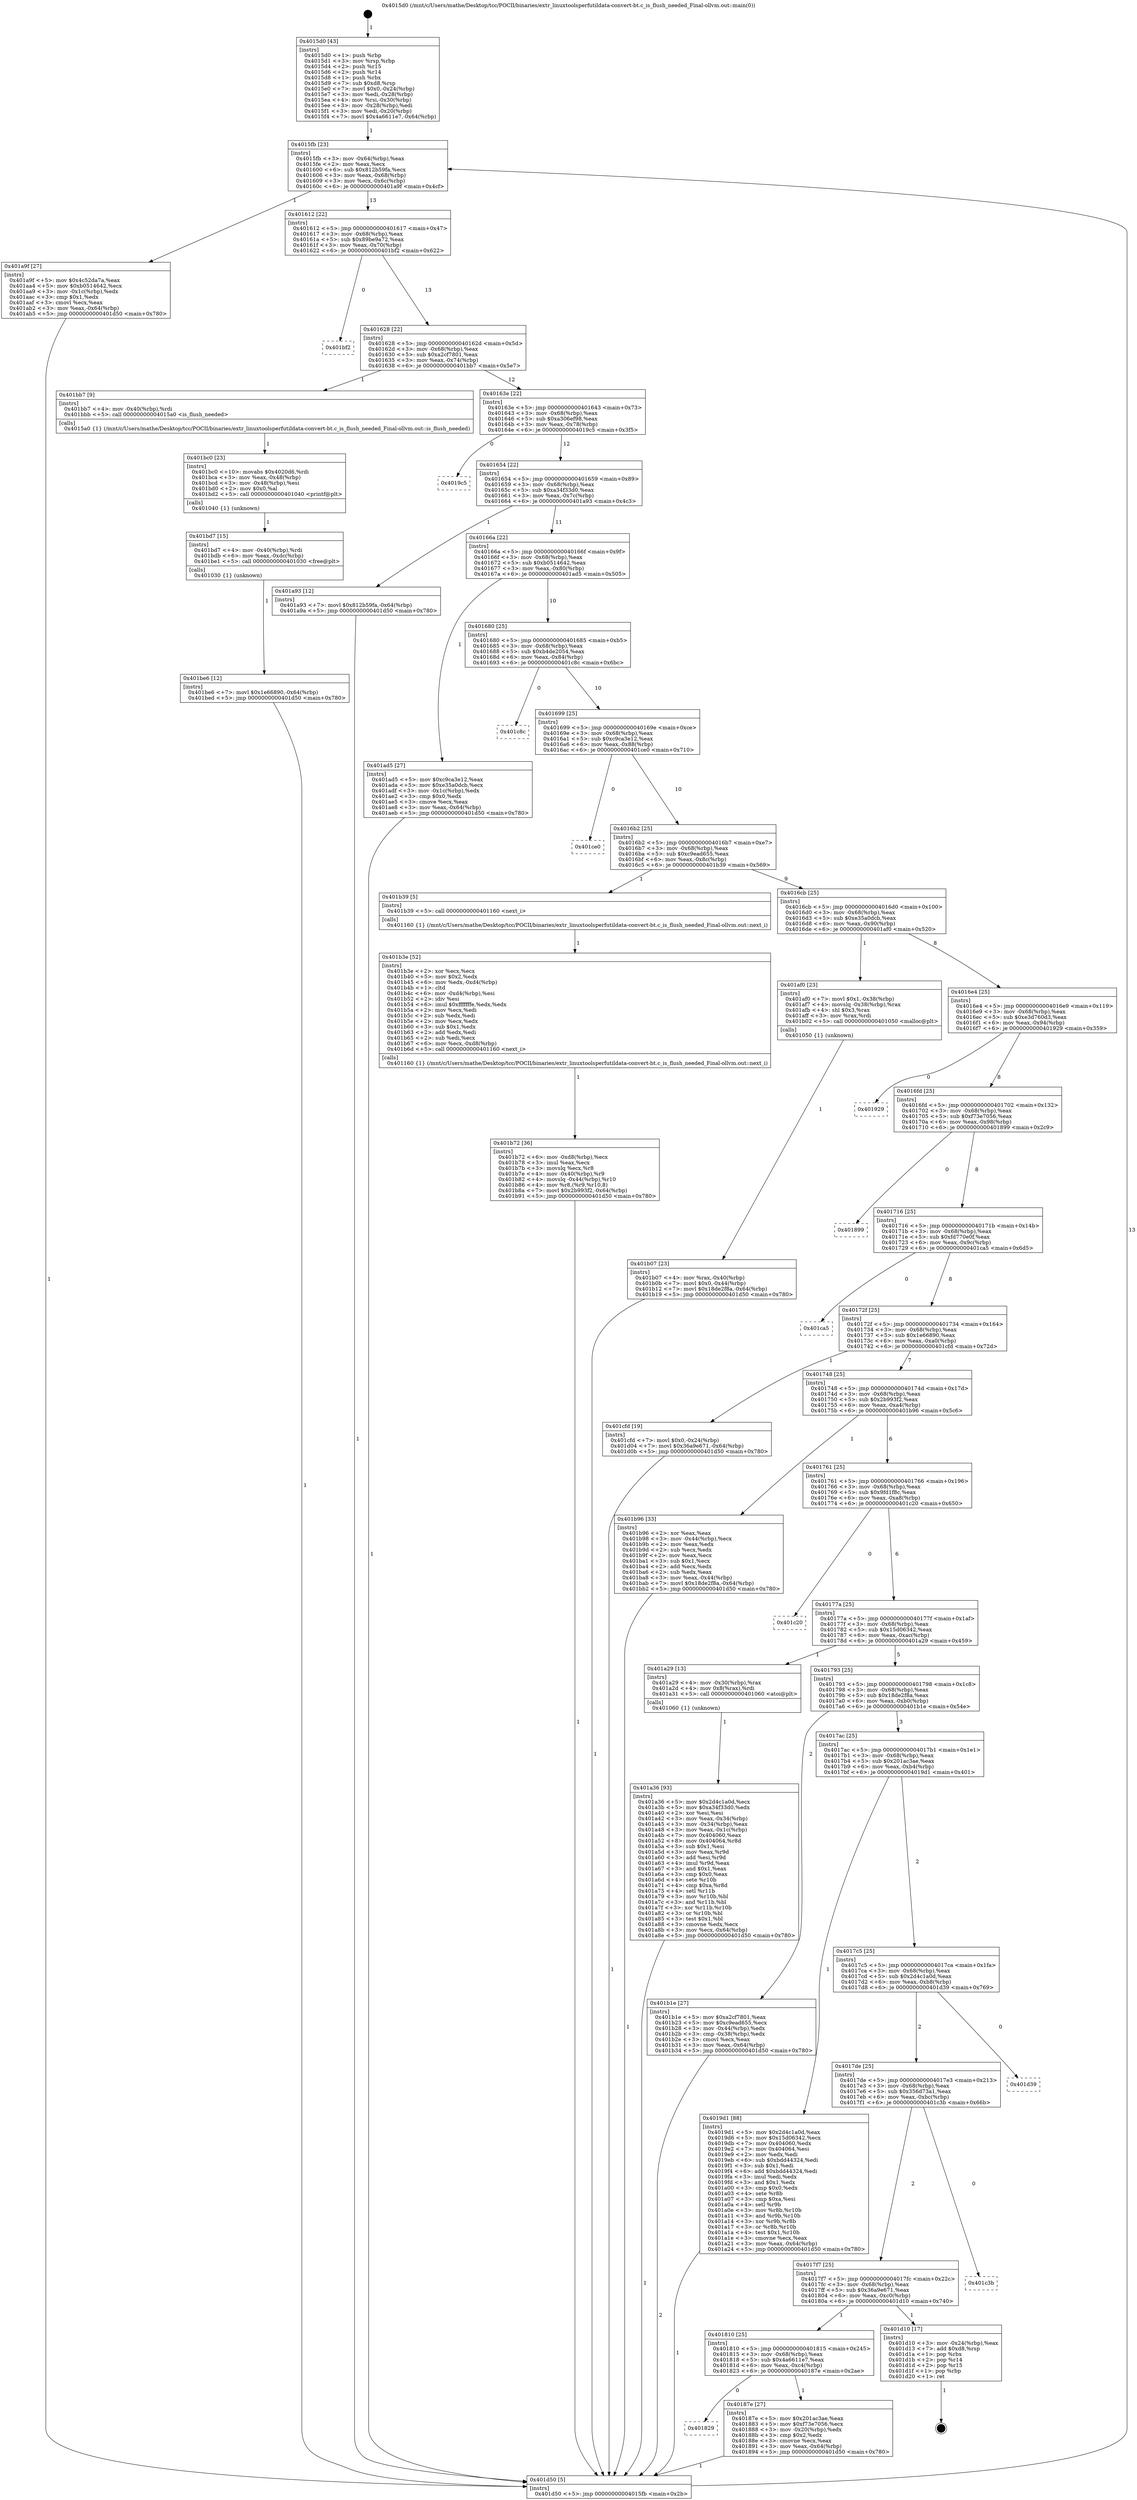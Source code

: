 digraph "0x4015d0" {
  label = "0x4015d0 (/mnt/c/Users/mathe/Desktop/tcc/POCII/binaries/extr_linuxtoolsperfutildata-convert-bt.c_is_flush_needed_Final-ollvm.out::main(0))"
  labelloc = "t"
  node[shape=record]

  Entry [label="",width=0.3,height=0.3,shape=circle,fillcolor=black,style=filled]
  "0x4015fb" [label="{
     0x4015fb [23]\l
     | [instrs]\l
     &nbsp;&nbsp;0x4015fb \<+3\>: mov -0x64(%rbp),%eax\l
     &nbsp;&nbsp;0x4015fe \<+2\>: mov %eax,%ecx\l
     &nbsp;&nbsp;0x401600 \<+6\>: sub $0x812b59fa,%ecx\l
     &nbsp;&nbsp;0x401606 \<+3\>: mov %eax,-0x68(%rbp)\l
     &nbsp;&nbsp;0x401609 \<+3\>: mov %ecx,-0x6c(%rbp)\l
     &nbsp;&nbsp;0x40160c \<+6\>: je 0000000000401a9f \<main+0x4cf\>\l
  }"]
  "0x401a9f" [label="{
     0x401a9f [27]\l
     | [instrs]\l
     &nbsp;&nbsp;0x401a9f \<+5\>: mov $0x4c52da7a,%eax\l
     &nbsp;&nbsp;0x401aa4 \<+5\>: mov $0xb0514642,%ecx\l
     &nbsp;&nbsp;0x401aa9 \<+3\>: mov -0x1c(%rbp),%edx\l
     &nbsp;&nbsp;0x401aac \<+3\>: cmp $0x1,%edx\l
     &nbsp;&nbsp;0x401aaf \<+3\>: cmovl %ecx,%eax\l
     &nbsp;&nbsp;0x401ab2 \<+3\>: mov %eax,-0x64(%rbp)\l
     &nbsp;&nbsp;0x401ab5 \<+5\>: jmp 0000000000401d50 \<main+0x780\>\l
  }"]
  "0x401612" [label="{
     0x401612 [22]\l
     | [instrs]\l
     &nbsp;&nbsp;0x401612 \<+5\>: jmp 0000000000401617 \<main+0x47\>\l
     &nbsp;&nbsp;0x401617 \<+3\>: mov -0x68(%rbp),%eax\l
     &nbsp;&nbsp;0x40161a \<+5\>: sub $0x89be9a72,%eax\l
     &nbsp;&nbsp;0x40161f \<+3\>: mov %eax,-0x70(%rbp)\l
     &nbsp;&nbsp;0x401622 \<+6\>: je 0000000000401bf2 \<main+0x622\>\l
  }"]
  Exit [label="",width=0.3,height=0.3,shape=circle,fillcolor=black,style=filled,peripheries=2]
  "0x401bf2" [label="{
     0x401bf2\l
  }", style=dashed]
  "0x401628" [label="{
     0x401628 [22]\l
     | [instrs]\l
     &nbsp;&nbsp;0x401628 \<+5\>: jmp 000000000040162d \<main+0x5d\>\l
     &nbsp;&nbsp;0x40162d \<+3\>: mov -0x68(%rbp),%eax\l
     &nbsp;&nbsp;0x401630 \<+5\>: sub $0xa2cf7801,%eax\l
     &nbsp;&nbsp;0x401635 \<+3\>: mov %eax,-0x74(%rbp)\l
     &nbsp;&nbsp;0x401638 \<+6\>: je 0000000000401bb7 \<main+0x5e7\>\l
  }"]
  "0x401be6" [label="{
     0x401be6 [12]\l
     | [instrs]\l
     &nbsp;&nbsp;0x401be6 \<+7\>: movl $0x1e66890,-0x64(%rbp)\l
     &nbsp;&nbsp;0x401bed \<+5\>: jmp 0000000000401d50 \<main+0x780\>\l
  }"]
  "0x401bb7" [label="{
     0x401bb7 [9]\l
     | [instrs]\l
     &nbsp;&nbsp;0x401bb7 \<+4\>: mov -0x40(%rbp),%rdi\l
     &nbsp;&nbsp;0x401bbb \<+5\>: call 00000000004015a0 \<is_flush_needed\>\l
     | [calls]\l
     &nbsp;&nbsp;0x4015a0 \{1\} (/mnt/c/Users/mathe/Desktop/tcc/POCII/binaries/extr_linuxtoolsperfutildata-convert-bt.c_is_flush_needed_Final-ollvm.out::is_flush_needed)\l
  }"]
  "0x40163e" [label="{
     0x40163e [22]\l
     | [instrs]\l
     &nbsp;&nbsp;0x40163e \<+5\>: jmp 0000000000401643 \<main+0x73\>\l
     &nbsp;&nbsp;0x401643 \<+3\>: mov -0x68(%rbp),%eax\l
     &nbsp;&nbsp;0x401646 \<+5\>: sub $0xa306ef98,%eax\l
     &nbsp;&nbsp;0x40164b \<+3\>: mov %eax,-0x78(%rbp)\l
     &nbsp;&nbsp;0x40164e \<+6\>: je 00000000004019c5 \<main+0x3f5\>\l
  }"]
  "0x401bd7" [label="{
     0x401bd7 [15]\l
     | [instrs]\l
     &nbsp;&nbsp;0x401bd7 \<+4\>: mov -0x40(%rbp),%rdi\l
     &nbsp;&nbsp;0x401bdb \<+6\>: mov %eax,-0xdc(%rbp)\l
     &nbsp;&nbsp;0x401be1 \<+5\>: call 0000000000401030 \<free@plt\>\l
     | [calls]\l
     &nbsp;&nbsp;0x401030 \{1\} (unknown)\l
  }"]
  "0x4019c5" [label="{
     0x4019c5\l
  }", style=dashed]
  "0x401654" [label="{
     0x401654 [22]\l
     | [instrs]\l
     &nbsp;&nbsp;0x401654 \<+5\>: jmp 0000000000401659 \<main+0x89\>\l
     &nbsp;&nbsp;0x401659 \<+3\>: mov -0x68(%rbp),%eax\l
     &nbsp;&nbsp;0x40165c \<+5\>: sub $0xa34f33d0,%eax\l
     &nbsp;&nbsp;0x401661 \<+3\>: mov %eax,-0x7c(%rbp)\l
     &nbsp;&nbsp;0x401664 \<+6\>: je 0000000000401a93 \<main+0x4c3\>\l
  }"]
  "0x401bc0" [label="{
     0x401bc0 [23]\l
     | [instrs]\l
     &nbsp;&nbsp;0x401bc0 \<+10\>: movabs $0x4020d6,%rdi\l
     &nbsp;&nbsp;0x401bca \<+3\>: mov %eax,-0x48(%rbp)\l
     &nbsp;&nbsp;0x401bcd \<+3\>: mov -0x48(%rbp),%esi\l
     &nbsp;&nbsp;0x401bd0 \<+2\>: mov $0x0,%al\l
     &nbsp;&nbsp;0x401bd2 \<+5\>: call 0000000000401040 \<printf@plt\>\l
     | [calls]\l
     &nbsp;&nbsp;0x401040 \{1\} (unknown)\l
  }"]
  "0x401a93" [label="{
     0x401a93 [12]\l
     | [instrs]\l
     &nbsp;&nbsp;0x401a93 \<+7\>: movl $0x812b59fa,-0x64(%rbp)\l
     &nbsp;&nbsp;0x401a9a \<+5\>: jmp 0000000000401d50 \<main+0x780\>\l
  }"]
  "0x40166a" [label="{
     0x40166a [22]\l
     | [instrs]\l
     &nbsp;&nbsp;0x40166a \<+5\>: jmp 000000000040166f \<main+0x9f\>\l
     &nbsp;&nbsp;0x40166f \<+3\>: mov -0x68(%rbp),%eax\l
     &nbsp;&nbsp;0x401672 \<+5\>: sub $0xb0514642,%eax\l
     &nbsp;&nbsp;0x401677 \<+3\>: mov %eax,-0x80(%rbp)\l
     &nbsp;&nbsp;0x40167a \<+6\>: je 0000000000401ad5 \<main+0x505\>\l
  }"]
  "0x401b72" [label="{
     0x401b72 [36]\l
     | [instrs]\l
     &nbsp;&nbsp;0x401b72 \<+6\>: mov -0xd8(%rbp),%ecx\l
     &nbsp;&nbsp;0x401b78 \<+3\>: imul %eax,%ecx\l
     &nbsp;&nbsp;0x401b7b \<+3\>: movslq %ecx,%r8\l
     &nbsp;&nbsp;0x401b7e \<+4\>: mov -0x40(%rbp),%r9\l
     &nbsp;&nbsp;0x401b82 \<+4\>: movslq -0x44(%rbp),%r10\l
     &nbsp;&nbsp;0x401b86 \<+4\>: mov %r8,(%r9,%r10,8)\l
     &nbsp;&nbsp;0x401b8a \<+7\>: movl $0x2b993f2,-0x64(%rbp)\l
     &nbsp;&nbsp;0x401b91 \<+5\>: jmp 0000000000401d50 \<main+0x780\>\l
  }"]
  "0x401ad5" [label="{
     0x401ad5 [27]\l
     | [instrs]\l
     &nbsp;&nbsp;0x401ad5 \<+5\>: mov $0xc9ca3e12,%eax\l
     &nbsp;&nbsp;0x401ada \<+5\>: mov $0xe35a0dcb,%ecx\l
     &nbsp;&nbsp;0x401adf \<+3\>: mov -0x1c(%rbp),%edx\l
     &nbsp;&nbsp;0x401ae2 \<+3\>: cmp $0x0,%edx\l
     &nbsp;&nbsp;0x401ae5 \<+3\>: cmove %ecx,%eax\l
     &nbsp;&nbsp;0x401ae8 \<+3\>: mov %eax,-0x64(%rbp)\l
     &nbsp;&nbsp;0x401aeb \<+5\>: jmp 0000000000401d50 \<main+0x780\>\l
  }"]
  "0x401680" [label="{
     0x401680 [25]\l
     | [instrs]\l
     &nbsp;&nbsp;0x401680 \<+5\>: jmp 0000000000401685 \<main+0xb5\>\l
     &nbsp;&nbsp;0x401685 \<+3\>: mov -0x68(%rbp),%eax\l
     &nbsp;&nbsp;0x401688 \<+5\>: sub $0xb4de2054,%eax\l
     &nbsp;&nbsp;0x40168d \<+6\>: mov %eax,-0x84(%rbp)\l
     &nbsp;&nbsp;0x401693 \<+6\>: je 0000000000401c8c \<main+0x6bc\>\l
  }"]
  "0x401b3e" [label="{
     0x401b3e [52]\l
     | [instrs]\l
     &nbsp;&nbsp;0x401b3e \<+2\>: xor %ecx,%ecx\l
     &nbsp;&nbsp;0x401b40 \<+5\>: mov $0x2,%edx\l
     &nbsp;&nbsp;0x401b45 \<+6\>: mov %edx,-0xd4(%rbp)\l
     &nbsp;&nbsp;0x401b4b \<+1\>: cltd\l
     &nbsp;&nbsp;0x401b4c \<+6\>: mov -0xd4(%rbp),%esi\l
     &nbsp;&nbsp;0x401b52 \<+2\>: idiv %esi\l
     &nbsp;&nbsp;0x401b54 \<+6\>: imul $0xfffffffe,%edx,%edx\l
     &nbsp;&nbsp;0x401b5a \<+2\>: mov %ecx,%edi\l
     &nbsp;&nbsp;0x401b5c \<+2\>: sub %edx,%edi\l
     &nbsp;&nbsp;0x401b5e \<+2\>: mov %ecx,%edx\l
     &nbsp;&nbsp;0x401b60 \<+3\>: sub $0x1,%edx\l
     &nbsp;&nbsp;0x401b63 \<+2\>: add %edx,%edi\l
     &nbsp;&nbsp;0x401b65 \<+2\>: sub %edi,%ecx\l
     &nbsp;&nbsp;0x401b67 \<+6\>: mov %ecx,-0xd8(%rbp)\l
     &nbsp;&nbsp;0x401b6d \<+5\>: call 0000000000401160 \<next_i\>\l
     | [calls]\l
     &nbsp;&nbsp;0x401160 \{1\} (/mnt/c/Users/mathe/Desktop/tcc/POCII/binaries/extr_linuxtoolsperfutildata-convert-bt.c_is_flush_needed_Final-ollvm.out::next_i)\l
  }"]
  "0x401c8c" [label="{
     0x401c8c\l
  }", style=dashed]
  "0x401699" [label="{
     0x401699 [25]\l
     | [instrs]\l
     &nbsp;&nbsp;0x401699 \<+5\>: jmp 000000000040169e \<main+0xce\>\l
     &nbsp;&nbsp;0x40169e \<+3\>: mov -0x68(%rbp),%eax\l
     &nbsp;&nbsp;0x4016a1 \<+5\>: sub $0xc9ca3e12,%eax\l
     &nbsp;&nbsp;0x4016a6 \<+6\>: mov %eax,-0x88(%rbp)\l
     &nbsp;&nbsp;0x4016ac \<+6\>: je 0000000000401ce0 \<main+0x710\>\l
  }"]
  "0x401b07" [label="{
     0x401b07 [23]\l
     | [instrs]\l
     &nbsp;&nbsp;0x401b07 \<+4\>: mov %rax,-0x40(%rbp)\l
     &nbsp;&nbsp;0x401b0b \<+7\>: movl $0x0,-0x44(%rbp)\l
     &nbsp;&nbsp;0x401b12 \<+7\>: movl $0x18de2f8a,-0x64(%rbp)\l
     &nbsp;&nbsp;0x401b19 \<+5\>: jmp 0000000000401d50 \<main+0x780\>\l
  }"]
  "0x401ce0" [label="{
     0x401ce0\l
  }", style=dashed]
  "0x4016b2" [label="{
     0x4016b2 [25]\l
     | [instrs]\l
     &nbsp;&nbsp;0x4016b2 \<+5\>: jmp 00000000004016b7 \<main+0xe7\>\l
     &nbsp;&nbsp;0x4016b7 \<+3\>: mov -0x68(%rbp),%eax\l
     &nbsp;&nbsp;0x4016ba \<+5\>: sub $0xc9ead655,%eax\l
     &nbsp;&nbsp;0x4016bf \<+6\>: mov %eax,-0x8c(%rbp)\l
     &nbsp;&nbsp;0x4016c5 \<+6\>: je 0000000000401b39 \<main+0x569\>\l
  }"]
  "0x401a36" [label="{
     0x401a36 [93]\l
     | [instrs]\l
     &nbsp;&nbsp;0x401a36 \<+5\>: mov $0x2d4c1a0d,%ecx\l
     &nbsp;&nbsp;0x401a3b \<+5\>: mov $0xa34f33d0,%edx\l
     &nbsp;&nbsp;0x401a40 \<+2\>: xor %esi,%esi\l
     &nbsp;&nbsp;0x401a42 \<+3\>: mov %eax,-0x34(%rbp)\l
     &nbsp;&nbsp;0x401a45 \<+3\>: mov -0x34(%rbp),%eax\l
     &nbsp;&nbsp;0x401a48 \<+3\>: mov %eax,-0x1c(%rbp)\l
     &nbsp;&nbsp;0x401a4b \<+7\>: mov 0x404060,%eax\l
     &nbsp;&nbsp;0x401a52 \<+8\>: mov 0x404064,%r8d\l
     &nbsp;&nbsp;0x401a5a \<+3\>: sub $0x1,%esi\l
     &nbsp;&nbsp;0x401a5d \<+3\>: mov %eax,%r9d\l
     &nbsp;&nbsp;0x401a60 \<+3\>: add %esi,%r9d\l
     &nbsp;&nbsp;0x401a63 \<+4\>: imul %r9d,%eax\l
     &nbsp;&nbsp;0x401a67 \<+3\>: and $0x1,%eax\l
     &nbsp;&nbsp;0x401a6a \<+3\>: cmp $0x0,%eax\l
     &nbsp;&nbsp;0x401a6d \<+4\>: sete %r10b\l
     &nbsp;&nbsp;0x401a71 \<+4\>: cmp $0xa,%r8d\l
     &nbsp;&nbsp;0x401a75 \<+4\>: setl %r11b\l
     &nbsp;&nbsp;0x401a79 \<+3\>: mov %r10b,%bl\l
     &nbsp;&nbsp;0x401a7c \<+3\>: and %r11b,%bl\l
     &nbsp;&nbsp;0x401a7f \<+3\>: xor %r11b,%r10b\l
     &nbsp;&nbsp;0x401a82 \<+3\>: or %r10b,%bl\l
     &nbsp;&nbsp;0x401a85 \<+3\>: test $0x1,%bl\l
     &nbsp;&nbsp;0x401a88 \<+3\>: cmovne %edx,%ecx\l
     &nbsp;&nbsp;0x401a8b \<+3\>: mov %ecx,-0x64(%rbp)\l
     &nbsp;&nbsp;0x401a8e \<+5\>: jmp 0000000000401d50 \<main+0x780\>\l
  }"]
  "0x401b39" [label="{
     0x401b39 [5]\l
     | [instrs]\l
     &nbsp;&nbsp;0x401b39 \<+5\>: call 0000000000401160 \<next_i\>\l
     | [calls]\l
     &nbsp;&nbsp;0x401160 \{1\} (/mnt/c/Users/mathe/Desktop/tcc/POCII/binaries/extr_linuxtoolsperfutildata-convert-bt.c_is_flush_needed_Final-ollvm.out::next_i)\l
  }"]
  "0x4016cb" [label="{
     0x4016cb [25]\l
     | [instrs]\l
     &nbsp;&nbsp;0x4016cb \<+5\>: jmp 00000000004016d0 \<main+0x100\>\l
     &nbsp;&nbsp;0x4016d0 \<+3\>: mov -0x68(%rbp),%eax\l
     &nbsp;&nbsp;0x4016d3 \<+5\>: sub $0xe35a0dcb,%eax\l
     &nbsp;&nbsp;0x4016d8 \<+6\>: mov %eax,-0x90(%rbp)\l
     &nbsp;&nbsp;0x4016de \<+6\>: je 0000000000401af0 \<main+0x520\>\l
  }"]
  "0x4015d0" [label="{
     0x4015d0 [43]\l
     | [instrs]\l
     &nbsp;&nbsp;0x4015d0 \<+1\>: push %rbp\l
     &nbsp;&nbsp;0x4015d1 \<+3\>: mov %rsp,%rbp\l
     &nbsp;&nbsp;0x4015d4 \<+2\>: push %r15\l
     &nbsp;&nbsp;0x4015d6 \<+2\>: push %r14\l
     &nbsp;&nbsp;0x4015d8 \<+1\>: push %rbx\l
     &nbsp;&nbsp;0x4015d9 \<+7\>: sub $0xd8,%rsp\l
     &nbsp;&nbsp;0x4015e0 \<+7\>: movl $0x0,-0x24(%rbp)\l
     &nbsp;&nbsp;0x4015e7 \<+3\>: mov %edi,-0x28(%rbp)\l
     &nbsp;&nbsp;0x4015ea \<+4\>: mov %rsi,-0x30(%rbp)\l
     &nbsp;&nbsp;0x4015ee \<+3\>: mov -0x28(%rbp),%edi\l
     &nbsp;&nbsp;0x4015f1 \<+3\>: mov %edi,-0x20(%rbp)\l
     &nbsp;&nbsp;0x4015f4 \<+7\>: movl $0x4a6611e7,-0x64(%rbp)\l
  }"]
  "0x401af0" [label="{
     0x401af0 [23]\l
     | [instrs]\l
     &nbsp;&nbsp;0x401af0 \<+7\>: movl $0x1,-0x38(%rbp)\l
     &nbsp;&nbsp;0x401af7 \<+4\>: movslq -0x38(%rbp),%rax\l
     &nbsp;&nbsp;0x401afb \<+4\>: shl $0x3,%rax\l
     &nbsp;&nbsp;0x401aff \<+3\>: mov %rax,%rdi\l
     &nbsp;&nbsp;0x401b02 \<+5\>: call 0000000000401050 \<malloc@plt\>\l
     | [calls]\l
     &nbsp;&nbsp;0x401050 \{1\} (unknown)\l
  }"]
  "0x4016e4" [label="{
     0x4016e4 [25]\l
     | [instrs]\l
     &nbsp;&nbsp;0x4016e4 \<+5\>: jmp 00000000004016e9 \<main+0x119\>\l
     &nbsp;&nbsp;0x4016e9 \<+3\>: mov -0x68(%rbp),%eax\l
     &nbsp;&nbsp;0x4016ec \<+5\>: sub $0xe3d760d3,%eax\l
     &nbsp;&nbsp;0x4016f1 \<+6\>: mov %eax,-0x94(%rbp)\l
     &nbsp;&nbsp;0x4016f7 \<+6\>: je 0000000000401929 \<main+0x359\>\l
  }"]
  "0x401d50" [label="{
     0x401d50 [5]\l
     | [instrs]\l
     &nbsp;&nbsp;0x401d50 \<+5\>: jmp 00000000004015fb \<main+0x2b\>\l
  }"]
  "0x401929" [label="{
     0x401929\l
  }", style=dashed]
  "0x4016fd" [label="{
     0x4016fd [25]\l
     | [instrs]\l
     &nbsp;&nbsp;0x4016fd \<+5\>: jmp 0000000000401702 \<main+0x132\>\l
     &nbsp;&nbsp;0x401702 \<+3\>: mov -0x68(%rbp),%eax\l
     &nbsp;&nbsp;0x401705 \<+5\>: sub $0xf73e7056,%eax\l
     &nbsp;&nbsp;0x40170a \<+6\>: mov %eax,-0x98(%rbp)\l
     &nbsp;&nbsp;0x401710 \<+6\>: je 0000000000401899 \<main+0x2c9\>\l
  }"]
  "0x401829" [label="{
     0x401829\l
  }", style=dashed]
  "0x401899" [label="{
     0x401899\l
  }", style=dashed]
  "0x401716" [label="{
     0x401716 [25]\l
     | [instrs]\l
     &nbsp;&nbsp;0x401716 \<+5\>: jmp 000000000040171b \<main+0x14b\>\l
     &nbsp;&nbsp;0x40171b \<+3\>: mov -0x68(%rbp),%eax\l
     &nbsp;&nbsp;0x40171e \<+5\>: sub $0xfd770e0f,%eax\l
     &nbsp;&nbsp;0x401723 \<+6\>: mov %eax,-0x9c(%rbp)\l
     &nbsp;&nbsp;0x401729 \<+6\>: je 0000000000401ca5 \<main+0x6d5\>\l
  }"]
  "0x40187e" [label="{
     0x40187e [27]\l
     | [instrs]\l
     &nbsp;&nbsp;0x40187e \<+5\>: mov $0x201ac3ae,%eax\l
     &nbsp;&nbsp;0x401883 \<+5\>: mov $0xf73e7056,%ecx\l
     &nbsp;&nbsp;0x401888 \<+3\>: mov -0x20(%rbp),%edx\l
     &nbsp;&nbsp;0x40188b \<+3\>: cmp $0x2,%edx\l
     &nbsp;&nbsp;0x40188e \<+3\>: cmovne %ecx,%eax\l
     &nbsp;&nbsp;0x401891 \<+3\>: mov %eax,-0x64(%rbp)\l
     &nbsp;&nbsp;0x401894 \<+5\>: jmp 0000000000401d50 \<main+0x780\>\l
  }"]
  "0x401ca5" [label="{
     0x401ca5\l
  }", style=dashed]
  "0x40172f" [label="{
     0x40172f [25]\l
     | [instrs]\l
     &nbsp;&nbsp;0x40172f \<+5\>: jmp 0000000000401734 \<main+0x164\>\l
     &nbsp;&nbsp;0x401734 \<+3\>: mov -0x68(%rbp),%eax\l
     &nbsp;&nbsp;0x401737 \<+5\>: sub $0x1e66890,%eax\l
     &nbsp;&nbsp;0x40173c \<+6\>: mov %eax,-0xa0(%rbp)\l
     &nbsp;&nbsp;0x401742 \<+6\>: je 0000000000401cfd \<main+0x72d\>\l
  }"]
  "0x401810" [label="{
     0x401810 [25]\l
     | [instrs]\l
     &nbsp;&nbsp;0x401810 \<+5\>: jmp 0000000000401815 \<main+0x245\>\l
     &nbsp;&nbsp;0x401815 \<+3\>: mov -0x68(%rbp),%eax\l
     &nbsp;&nbsp;0x401818 \<+5\>: sub $0x4a6611e7,%eax\l
     &nbsp;&nbsp;0x40181d \<+6\>: mov %eax,-0xc4(%rbp)\l
     &nbsp;&nbsp;0x401823 \<+6\>: je 000000000040187e \<main+0x2ae\>\l
  }"]
  "0x401cfd" [label="{
     0x401cfd [19]\l
     | [instrs]\l
     &nbsp;&nbsp;0x401cfd \<+7\>: movl $0x0,-0x24(%rbp)\l
     &nbsp;&nbsp;0x401d04 \<+7\>: movl $0x36a9e671,-0x64(%rbp)\l
     &nbsp;&nbsp;0x401d0b \<+5\>: jmp 0000000000401d50 \<main+0x780\>\l
  }"]
  "0x401748" [label="{
     0x401748 [25]\l
     | [instrs]\l
     &nbsp;&nbsp;0x401748 \<+5\>: jmp 000000000040174d \<main+0x17d\>\l
     &nbsp;&nbsp;0x40174d \<+3\>: mov -0x68(%rbp),%eax\l
     &nbsp;&nbsp;0x401750 \<+5\>: sub $0x2b993f2,%eax\l
     &nbsp;&nbsp;0x401755 \<+6\>: mov %eax,-0xa4(%rbp)\l
     &nbsp;&nbsp;0x40175b \<+6\>: je 0000000000401b96 \<main+0x5c6\>\l
  }"]
  "0x401d10" [label="{
     0x401d10 [17]\l
     | [instrs]\l
     &nbsp;&nbsp;0x401d10 \<+3\>: mov -0x24(%rbp),%eax\l
     &nbsp;&nbsp;0x401d13 \<+7\>: add $0xd8,%rsp\l
     &nbsp;&nbsp;0x401d1a \<+1\>: pop %rbx\l
     &nbsp;&nbsp;0x401d1b \<+2\>: pop %r14\l
     &nbsp;&nbsp;0x401d1d \<+2\>: pop %r15\l
     &nbsp;&nbsp;0x401d1f \<+1\>: pop %rbp\l
     &nbsp;&nbsp;0x401d20 \<+1\>: ret\l
  }"]
  "0x401b96" [label="{
     0x401b96 [33]\l
     | [instrs]\l
     &nbsp;&nbsp;0x401b96 \<+2\>: xor %eax,%eax\l
     &nbsp;&nbsp;0x401b98 \<+3\>: mov -0x44(%rbp),%ecx\l
     &nbsp;&nbsp;0x401b9b \<+2\>: mov %eax,%edx\l
     &nbsp;&nbsp;0x401b9d \<+2\>: sub %ecx,%edx\l
     &nbsp;&nbsp;0x401b9f \<+2\>: mov %eax,%ecx\l
     &nbsp;&nbsp;0x401ba1 \<+3\>: sub $0x1,%ecx\l
     &nbsp;&nbsp;0x401ba4 \<+2\>: add %ecx,%edx\l
     &nbsp;&nbsp;0x401ba6 \<+2\>: sub %edx,%eax\l
     &nbsp;&nbsp;0x401ba8 \<+3\>: mov %eax,-0x44(%rbp)\l
     &nbsp;&nbsp;0x401bab \<+7\>: movl $0x18de2f8a,-0x64(%rbp)\l
     &nbsp;&nbsp;0x401bb2 \<+5\>: jmp 0000000000401d50 \<main+0x780\>\l
  }"]
  "0x401761" [label="{
     0x401761 [25]\l
     | [instrs]\l
     &nbsp;&nbsp;0x401761 \<+5\>: jmp 0000000000401766 \<main+0x196\>\l
     &nbsp;&nbsp;0x401766 \<+3\>: mov -0x68(%rbp),%eax\l
     &nbsp;&nbsp;0x401769 \<+5\>: sub $0x9fd1f8c,%eax\l
     &nbsp;&nbsp;0x40176e \<+6\>: mov %eax,-0xa8(%rbp)\l
     &nbsp;&nbsp;0x401774 \<+6\>: je 0000000000401c20 \<main+0x650\>\l
  }"]
  "0x4017f7" [label="{
     0x4017f7 [25]\l
     | [instrs]\l
     &nbsp;&nbsp;0x4017f7 \<+5\>: jmp 00000000004017fc \<main+0x22c\>\l
     &nbsp;&nbsp;0x4017fc \<+3\>: mov -0x68(%rbp),%eax\l
     &nbsp;&nbsp;0x4017ff \<+5\>: sub $0x36a9e671,%eax\l
     &nbsp;&nbsp;0x401804 \<+6\>: mov %eax,-0xc0(%rbp)\l
     &nbsp;&nbsp;0x40180a \<+6\>: je 0000000000401d10 \<main+0x740\>\l
  }"]
  "0x401c20" [label="{
     0x401c20\l
  }", style=dashed]
  "0x40177a" [label="{
     0x40177a [25]\l
     | [instrs]\l
     &nbsp;&nbsp;0x40177a \<+5\>: jmp 000000000040177f \<main+0x1af\>\l
     &nbsp;&nbsp;0x40177f \<+3\>: mov -0x68(%rbp),%eax\l
     &nbsp;&nbsp;0x401782 \<+5\>: sub $0x15d06342,%eax\l
     &nbsp;&nbsp;0x401787 \<+6\>: mov %eax,-0xac(%rbp)\l
     &nbsp;&nbsp;0x40178d \<+6\>: je 0000000000401a29 \<main+0x459\>\l
  }"]
  "0x401c3b" [label="{
     0x401c3b\l
  }", style=dashed]
  "0x401a29" [label="{
     0x401a29 [13]\l
     | [instrs]\l
     &nbsp;&nbsp;0x401a29 \<+4\>: mov -0x30(%rbp),%rax\l
     &nbsp;&nbsp;0x401a2d \<+4\>: mov 0x8(%rax),%rdi\l
     &nbsp;&nbsp;0x401a31 \<+5\>: call 0000000000401060 \<atoi@plt\>\l
     | [calls]\l
     &nbsp;&nbsp;0x401060 \{1\} (unknown)\l
  }"]
  "0x401793" [label="{
     0x401793 [25]\l
     | [instrs]\l
     &nbsp;&nbsp;0x401793 \<+5\>: jmp 0000000000401798 \<main+0x1c8\>\l
     &nbsp;&nbsp;0x401798 \<+3\>: mov -0x68(%rbp),%eax\l
     &nbsp;&nbsp;0x40179b \<+5\>: sub $0x18de2f8a,%eax\l
     &nbsp;&nbsp;0x4017a0 \<+6\>: mov %eax,-0xb0(%rbp)\l
     &nbsp;&nbsp;0x4017a6 \<+6\>: je 0000000000401b1e \<main+0x54e\>\l
  }"]
  "0x4017de" [label="{
     0x4017de [25]\l
     | [instrs]\l
     &nbsp;&nbsp;0x4017de \<+5\>: jmp 00000000004017e3 \<main+0x213\>\l
     &nbsp;&nbsp;0x4017e3 \<+3\>: mov -0x68(%rbp),%eax\l
     &nbsp;&nbsp;0x4017e6 \<+5\>: sub $0x356d73a1,%eax\l
     &nbsp;&nbsp;0x4017eb \<+6\>: mov %eax,-0xbc(%rbp)\l
     &nbsp;&nbsp;0x4017f1 \<+6\>: je 0000000000401c3b \<main+0x66b\>\l
  }"]
  "0x401b1e" [label="{
     0x401b1e [27]\l
     | [instrs]\l
     &nbsp;&nbsp;0x401b1e \<+5\>: mov $0xa2cf7801,%eax\l
     &nbsp;&nbsp;0x401b23 \<+5\>: mov $0xc9ead655,%ecx\l
     &nbsp;&nbsp;0x401b28 \<+3\>: mov -0x44(%rbp),%edx\l
     &nbsp;&nbsp;0x401b2b \<+3\>: cmp -0x38(%rbp),%edx\l
     &nbsp;&nbsp;0x401b2e \<+3\>: cmovl %ecx,%eax\l
     &nbsp;&nbsp;0x401b31 \<+3\>: mov %eax,-0x64(%rbp)\l
     &nbsp;&nbsp;0x401b34 \<+5\>: jmp 0000000000401d50 \<main+0x780\>\l
  }"]
  "0x4017ac" [label="{
     0x4017ac [25]\l
     | [instrs]\l
     &nbsp;&nbsp;0x4017ac \<+5\>: jmp 00000000004017b1 \<main+0x1e1\>\l
     &nbsp;&nbsp;0x4017b1 \<+3\>: mov -0x68(%rbp),%eax\l
     &nbsp;&nbsp;0x4017b4 \<+5\>: sub $0x201ac3ae,%eax\l
     &nbsp;&nbsp;0x4017b9 \<+6\>: mov %eax,-0xb4(%rbp)\l
     &nbsp;&nbsp;0x4017bf \<+6\>: je 00000000004019d1 \<main+0x401\>\l
  }"]
  "0x401d39" [label="{
     0x401d39\l
  }", style=dashed]
  "0x4019d1" [label="{
     0x4019d1 [88]\l
     | [instrs]\l
     &nbsp;&nbsp;0x4019d1 \<+5\>: mov $0x2d4c1a0d,%eax\l
     &nbsp;&nbsp;0x4019d6 \<+5\>: mov $0x15d06342,%ecx\l
     &nbsp;&nbsp;0x4019db \<+7\>: mov 0x404060,%edx\l
     &nbsp;&nbsp;0x4019e2 \<+7\>: mov 0x404064,%esi\l
     &nbsp;&nbsp;0x4019e9 \<+2\>: mov %edx,%edi\l
     &nbsp;&nbsp;0x4019eb \<+6\>: sub $0xbdd44324,%edi\l
     &nbsp;&nbsp;0x4019f1 \<+3\>: sub $0x1,%edi\l
     &nbsp;&nbsp;0x4019f4 \<+6\>: add $0xbdd44324,%edi\l
     &nbsp;&nbsp;0x4019fa \<+3\>: imul %edi,%edx\l
     &nbsp;&nbsp;0x4019fd \<+3\>: and $0x1,%edx\l
     &nbsp;&nbsp;0x401a00 \<+3\>: cmp $0x0,%edx\l
     &nbsp;&nbsp;0x401a03 \<+4\>: sete %r8b\l
     &nbsp;&nbsp;0x401a07 \<+3\>: cmp $0xa,%esi\l
     &nbsp;&nbsp;0x401a0a \<+4\>: setl %r9b\l
     &nbsp;&nbsp;0x401a0e \<+3\>: mov %r8b,%r10b\l
     &nbsp;&nbsp;0x401a11 \<+3\>: and %r9b,%r10b\l
     &nbsp;&nbsp;0x401a14 \<+3\>: xor %r9b,%r8b\l
     &nbsp;&nbsp;0x401a17 \<+3\>: or %r8b,%r10b\l
     &nbsp;&nbsp;0x401a1a \<+4\>: test $0x1,%r10b\l
     &nbsp;&nbsp;0x401a1e \<+3\>: cmovne %ecx,%eax\l
     &nbsp;&nbsp;0x401a21 \<+3\>: mov %eax,-0x64(%rbp)\l
     &nbsp;&nbsp;0x401a24 \<+5\>: jmp 0000000000401d50 \<main+0x780\>\l
  }"]
  "0x4017c5" [label="{
     0x4017c5 [25]\l
     | [instrs]\l
     &nbsp;&nbsp;0x4017c5 \<+5\>: jmp 00000000004017ca \<main+0x1fa\>\l
     &nbsp;&nbsp;0x4017ca \<+3\>: mov -0x68(%rbp),%eax\l
     &nbsp;&nbsp;0x4017cd \<+5\>: sub $0x2d4c1a0d,%eax\l
     &nbsp;&nbsp;0x4017d2 \<+6\>: mov %eax,-0xb8(%rbp)\l
     &nbsp;&nbsp;0x4017d8 \<+6\>: je 0000000000401d39 \<main+0x769\>\l
  }"]
  Entry -> "0x4015d0" [label=" 1"]
  "0x4015fb" -> "0x401a9f" [label=" 1"]
  "0x4015fb" -> "0x401612" [label=" 13"]
  "0x401d10" -> Exit [label=" 1"]
  "0x401612" -> "0x401bf2" [label=" 0"]
  "0x401612" -> "0x401628" [label=" 13"]
  "0x401cfd" -> "0x401d50" [label=" 1"]
  "0x401628" -> "0x401bb7" [label=" 1"]
  "0x401628" -> "0x40163e" [label=" 12"]
  "0x401be6" -> "0x401d50" [label=" 1"]
  "0x40163e" -> "0x4019c5" [label=" 0"]
  "0x40163e" -> "0x401654" [label=" 12"]
  "0x401bd7" -> "0x401be6" [label=" 1"]
  "0x401654" -> "0x401a93" [label=" 1"]
  "0x401654" -> "0x40166a" [label=" 11"]
  "0x401bc0" -> "0x401bd7" [label=" 1"]
  "0x40166a" -> "0x401ad5" [label=" 1"]
  "0x40166a" -> "0x401680" [label=" 10"]
  "0x401bb7" -> "0x401bc0" [label=" 1"]
  "0x401680" -> "0x401c8c" [label=" 0"]
  "0x401680" -> "0x401699" [label=" 10"]
  "0x401b96" -> "0x401d50" [label=" 1"]
  "0x401699" -> "0x401ce0" [label=" 0"]
  "0x401699" -> "0x4016b2" [label=" 10"]
  "0x401b72" -> "0x401d50" [label=" 1"]
  "0x4016b2" -> "0x401b39" [label=" 1"]
  "0x4016b2" -> "0x4016cb" [label=" 9"]
  "0x401b3e" -> "0x401b72" [label=" 1"]
  "0x4016cb" -> "0x401af0" [label=" 1"]
  "0x4016cb" -> "0x4016e4" [label=" 8"]
  "0x401b39" -> "0x401b3e" [label=" 1"]
  "0x4016e4" -> "0x401929" [label=" 0"]
  "0x4016e4" -> "0x4016fd" [label=" 8"]
  "0x401b1e" -> "0x401d50" [label=" 2"]
  "0x4016fd" -> "0x401899" [label=" 0"]
  "0x4016fd" -> "0x401716" [label=" 8"]
  "0x401b07" -> "0x401d50" [label=" 1"]
  "0x401716" -> "0x401ca5" [label=" 0"]
  "0x401716" -> "0x40172f" [label=" 8"]
  "0x401af0" -> "0x401b07" [label=" 1"]
  "0x40172f" -> "0x401cfd" [label=" 1"]
  "0x40172f" -> "0x401748" [label=" 7"]
  "0x401a9f" -> "0x401d50" [label=" 1"]
  "0x401748" -> "0x401b96" [label=" 1"]
  "0x401748" -> "0x401761" [label=" 6"]
  "0x401a93" -> "0x401d50" [label=" 1"]
  "0x401761" -> "0x401c20" [label=" 0"]
  "0x401761" -> "0x40177a" [label=" 6"]
  "0x401a29" -> "0x401a36" [label=" 1"]
  "0x40177a" -> "0x401a29" [label=" 1"]
  "0x40177a" -> "0x401793" [label=" 5"]
  "0x4019d1" -> "0x401d50" [label=" 1"]
  "0x401793" -> "0x401b1e" [label=" 2"]
  "0x401793" -> "0x4017ac" [label=" 3"]
  "0x4015d0" -> "0x4015fb" [label=" 1"]
  "0x4017ac" -> "0x4019d1" [label=" 1"]
  "0x4017ac" -> "0x4017c5" [label=" 2"]
  "0x40187e" -> "0x401d50" [label=" 1"]
  "0x4017c5" -> "0x401d39" [label=" 0"]
  "0x4017c5" -> "0x4017de" [label=" 2"]
  "0x401d50" -> "0x4015fb" [label=" 13"]
  "0x4017de" -> "0x401c3b" [label=" 0"]
  "0x4017de" -> "0x4017f7" [label=" 2"]
  "0x401a36" -> "0x401d50" [label=" 1"]
  "0x4017f7" -> "0x401d10" [label=" 1"]
  "0x4017f7" -> "0x401810" [label=" 1"]
  "0x401ad5" -> "0x401d50" [label=" 1"]
  "0x401810" -> "0x40187e" [label=" 1"]
  "0x401810" -> "0x401829" [label=" 0"]
}

